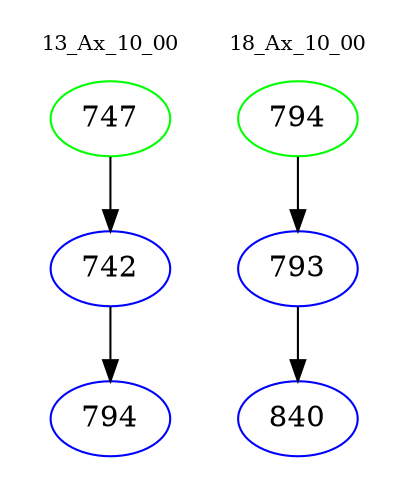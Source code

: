 digraph{
subgraph cluster_0 {
color = white
label = "13_Ax_10_00";
fontsize=10;
T0_747 [label="747", color="green"]
T0_747 -> T0_742 [color="black"]
T0_742 [label="742", color="blue"]
T0_742 -> T0_794 [color="black"]
T0_794 [label="794", color="blue"]
}
subgraph cluster_1 {
color = white
label = "18_Ax_10_00";
fontsize=10;
T1_794 [label="794", color="green"]
T1_794 -> T1_793 [color="black"]
T1_793 [label="793", color="blue"]
T1_793 -> T1_840 [color="black"]
T1_840 [label="840", color="blue"]
}
}
